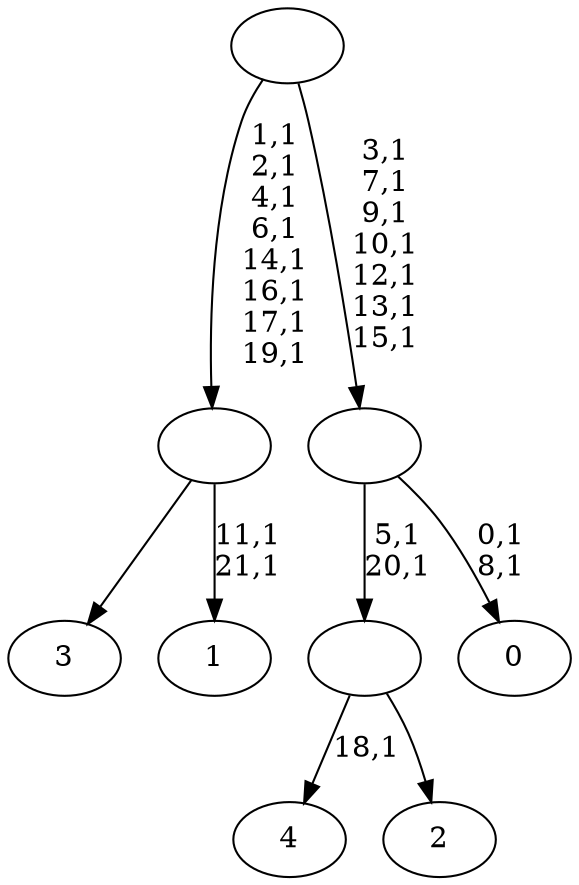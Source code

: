 digraph T {
	27 [label="4"]
	25 [label="3"]
	24 [label="2"]
	23 [label=""]
	21 [label="1"]
	18 [label=""]
	10 [label="0"]
	7 [label=""]
	0 [label=""]
	23 -> 27 [label="18,1"]
	23 -> 24 [label=""]
	18 -> 21 [label="11,1\n21,1"]
	18 -> 25 [label=""]
	7 -> 10 [label="0,1\n8,1"]
	7 -> 23 [label="5,1\n20,1"]
	0 -> 7 [label="3,1\n7,1\n9,1\n10,1\n12,1\n13,1\n15,1"]
	0 -> 18 [label="1,1\n2,1\n4,1\n6,1\n14,1\n16,1\n17,1\n19,1"]
}

